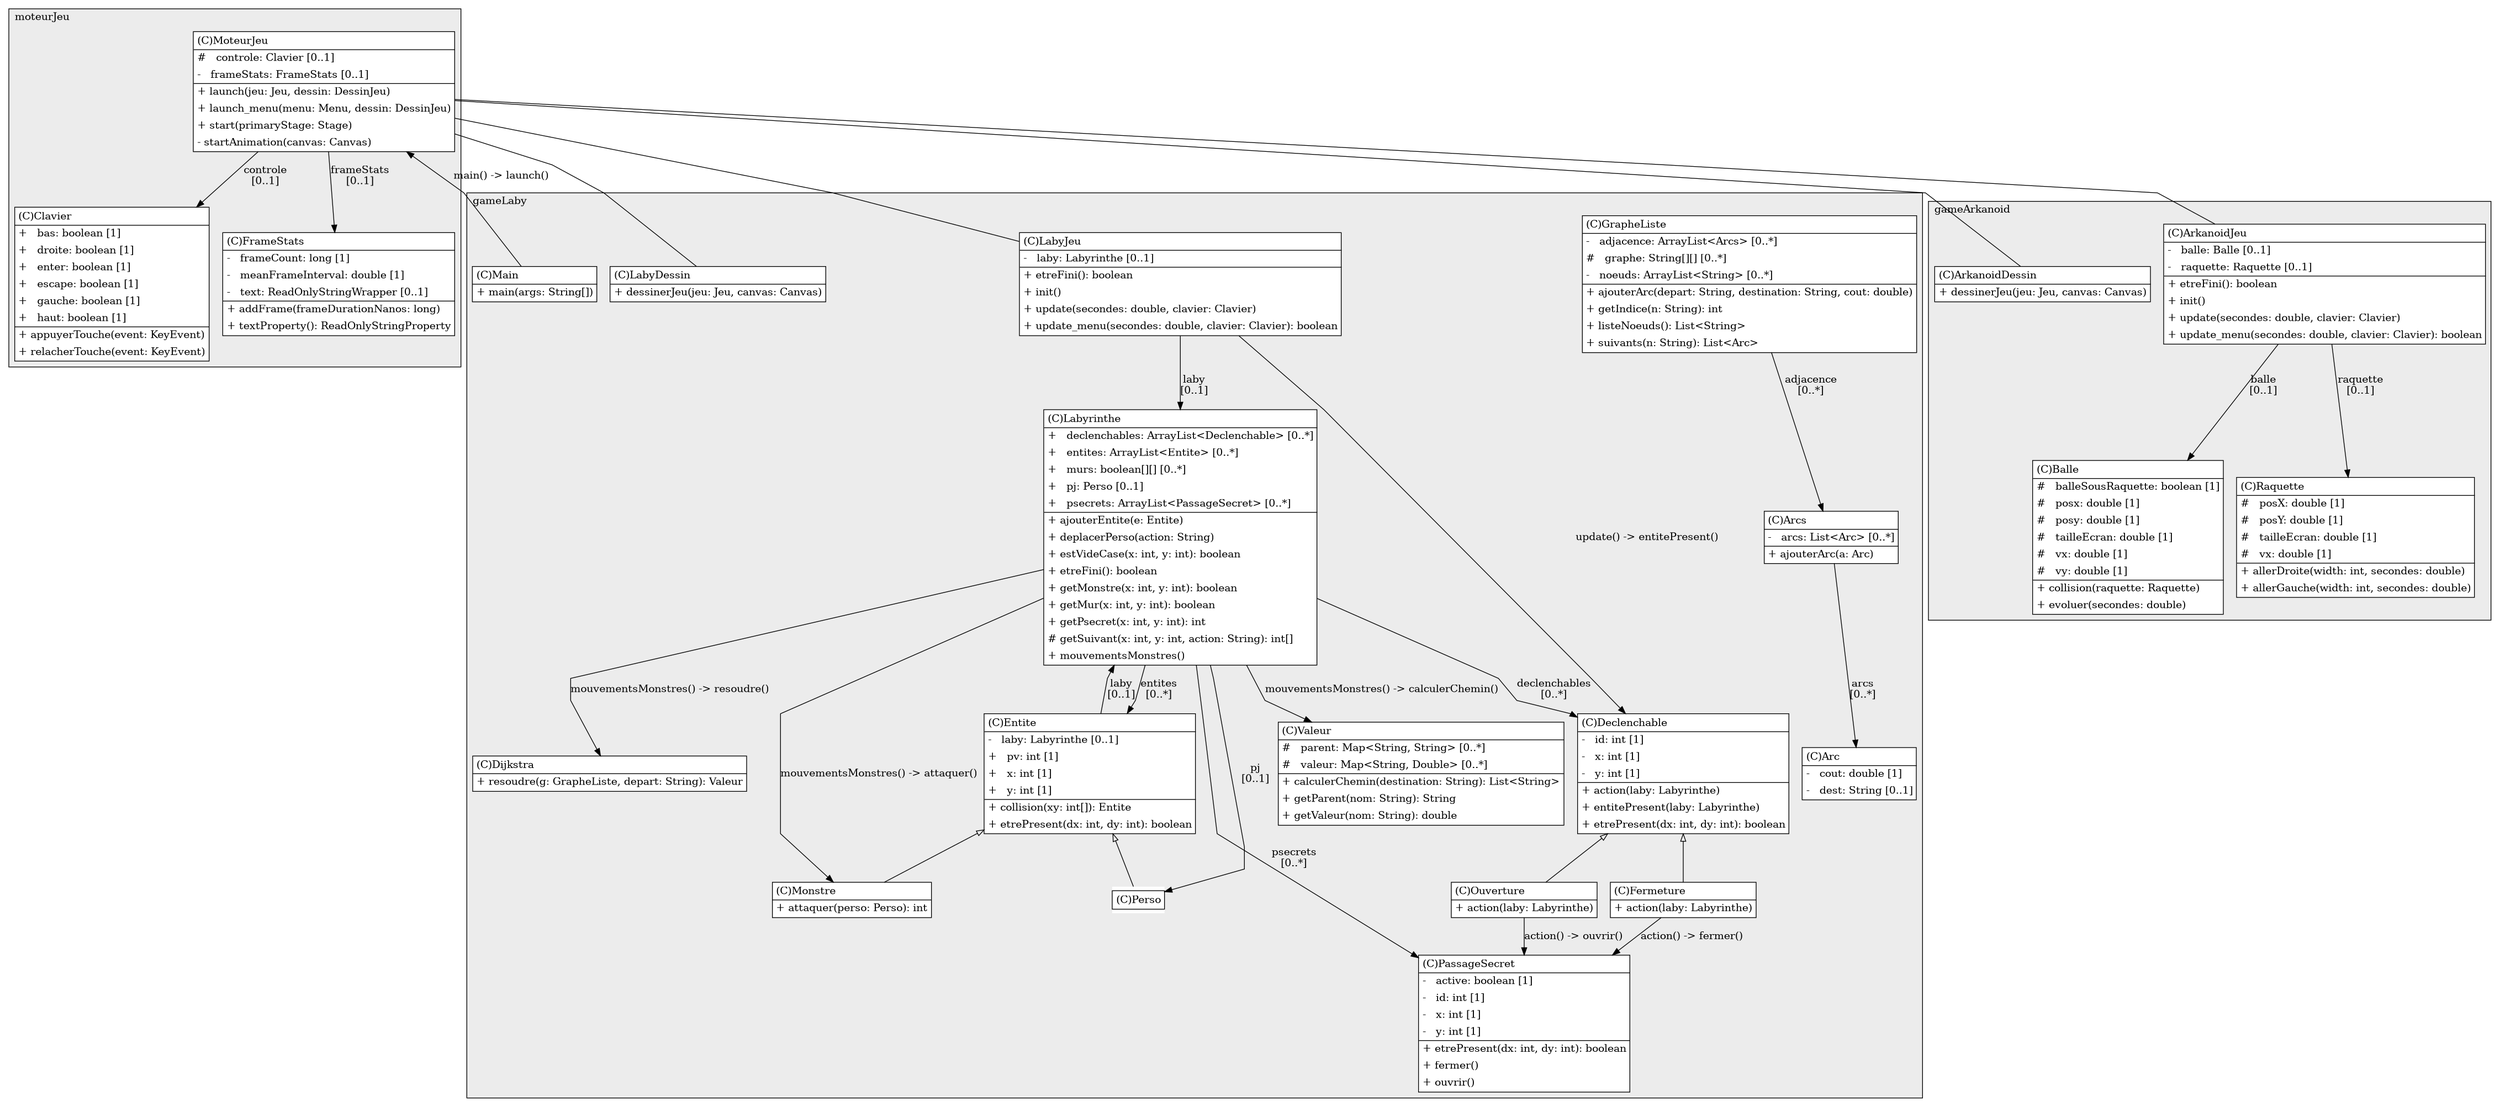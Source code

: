 @startuml

/' diagram meta data start
config=StructureConfiguration;
{
  "projectClassification": {
    "searchMode": "OpenProject", // OpenProject, AllProjects
    "includedProjects": "",
    "pathEndKeywords": "*.impl",
    "isClientPath": "",
    "isClientName": "",
    "isTestPath": "",
    "isTestName": "",
    "isMappingPath": "",
    "isMappingName": "",
    "isDataAccessPath": "",
    "isDataAccessName": "",
    "isDataStructurePath": "",
    "isDataStructureName": "",
    "isInterfaceStructuresPath": "",
    "isInterfaceStructuresName": "",
    "isEntryPointPath": "",
    "isEntryPointName": "",
    "treatFinalFieldsAsMandatory": false
  },
  "graphRestriction": {
    "classPackageExcludeFilter": "",
    "classPackageIncludeFilter": "",
    "classNameExcludeFilter": "",
    "classNameIncludeFilter": "",
    "methodNameExcludeFilter": "",
    "methodNameIncludeFilter": "",
    "removeByInheritance": "", // inheritance/annotation based filtering is done in a second step
    "removeByAnnotation": "",
    "removeByClassPackage": "", // cleanup the graph after inheritance/annotation based filtering is done
    "removeByClassName": "",
    "cutMappings": false,
    "cutEnum": true,
    "cutTests": true,
    "cutClient": true,
    "cutDataAccess": false,
    "cutInterfaceStructures": false,
    "cutDataStructures": false,
    "cutGetterAndSetter": true,
    "cutConstructors": true
  },
  "graphTraversal": {
    "forwardDepth": 6,
    "backwardDepth": 6,
    "classPackageExcludeFilter": "",
    "classPackageIncludeFilter": "",
    "classNameExcludeFilter": "",
    "classNameIncludeFilter": "",
    "methodNameExcludeFilter": "",
    "methodNameIncludeFilter": "",
    "hideMappings": false,
    "hideDataStructures": false,
    "hidePrivateMethods": true,
    "hideInterfaceCalls": true, // indirection: implementation -> interface (is hidden) -> implementation
    "onlyShowApplicationEntryPoints": false, // root node is included
    "useMethodCallsForStructureDiagram": "ForwardOnly" // ForwardOnly, BothDirections, No
  },
  "details": {
    "aggregation": "GroupByClass", // ByClass, GroupByClass, None
    "showClassGenericTypes": true,
    "showMethods": true,
    "showMethodParameterNames": true,
    "showMethodParameterTypes": true,
    "showMethodReturnType": true,
    "showPackageLevels": 2,
    "showDetailedClassStructure": true
  },
  "rootClass": "gameLaby.Main",
  "extensionCallbackMethod": "" // qualified.class.name#methodName - signature: public static String method(String)
}
diagram meta data end '/



digraph g {
    rankdir="TB"
    splines=polyline
    

'nodes 
subgraph cluster_1338367371 { 
   	label=gameArkanoid
	labeljust=l
	fillcolor="#ececec"
	style=filled
   
   ArkanoidDessin1338367371[
	label=<<TABLE BORDER="1" CELLBORDER="0" CELLPADDING="4" CELLSPACING="0">
<TR><TD ALIGN="LEFT" >(C)ArkanoidDessin</TD></TR>
<HR/>
<TR><TD ALIGN="LEFT" >+ dessinerJeu(jeu: Jeu, canvas: Canvas)</TD></TR>
</TABLE>>
	style=filled
	margin=0
	shape=plaintext
	fillcolor="#FFFFFF"
];

ArkanoidJeu1338367371[
	label=<<TABLE BORDER="1" CELLBORDER="0" CELLPADDING="4" CELLSPACING="0">
<TR><TD ALIGN="LEFT" >(C)ArkanoidJeu</TD></TR>
<HR/>
<TR><TD ALIGN="LEFT" >-   balle: Balle [0..1]</TD></TR>
<TR><TD ALIGN="LEFT" >-   raquette: Raquette [0..1]</TD></TR>
<HR/>
<TR><TD ALIGN="LEFT" >+ etreFini(): boolean</TD></TR>
<TR><TD ALIGN="LEFT" >+ init()</TD></TR>
<TR><TD ALIGN="LEFT" >+ update(secondes: double, clavier: Clavier)</TD></TR>
<TR><TD ALIGN="LEFT" >+ update_menu(secondes: double, clavier: Clavier): boolean</TD></TR>
</TABLE>>
	style=filled
	margin=0
	shape=plaintext
	fillcolor="#FFFFFF"
];

Balle1338367371[
	label=<<TABLE BORDER="1" CELLBORDER="0" CELLPADDING="4" CELLSPACING="0">
<TR><TD ALIGN="LEFT" >(C)Balle</TD></TR>
<HR/>
<TR><TD ALIGN="LEFT" >#   balleSousRaquette: boolean [1]</TD></TR>
<TR><TD ALIGN="LEFT" >#   posx: double [1]</TD></TR>
<TR><TD ALIGN="LEFT" >#   posy: double [1]</TD></TR>
<TR><TD ALIGN="LEFT" >#   tailleEcran: double [1]</TD></TR>
<TR><TD ALIGN="LEFT" >#   vx: double [1]</TD></TR>
<TR><TD ALIGN="LEFT" >#   vy: double [1]</TD></TR>
<HR/>
<TR><TD ALIGN="LEFT" >+ collision(raquette: Raquette)</TD></TR>
<TR><TD ALIGN="LEFT" >+ evoluer(secondes: double)</TD></TR>
</TABLE>>
	style=filled
	margin=0
	shape=plaintext
	fillcolor="#FFFFFF"
];

Raquette1338367371[
	label=<<TABLE BORDER="1" CELLBORDER="0" CELLPADDING="4" CELLSPACING="0">
<TR><TD ALIGN="LEFT" >(C)Raquette</TD></TR>
<HR/>
<TR><TD ALIGN="LEFT" >#   posX: double [1]</TD></TR>
<TR><TD ALIGN="LEFT" >#   posY: double [1]</TD></TR>
<TR><TD ALIGN="LEFT" >#   tailleEcran: double [1]</TD></TR>
<TR><TD ALIGN="LEFT" >#   vx: double [1]</TD></TR>
<HR/>
<TR><TD ALIGN="LEFT" >+ allerDroite(width: int, secondes: double)</TD></TR>
<TR><TD ALIGN="LEFT" >+ allerGauche(width: int, secondes: double)</TD></TR>
</TABLE>>
	style=filled
	margin=0
	shape=plaintext
	fillcolor="#FFFFFF"
];
} 

subgraph cluster_1769404514 { 
   	label=gameLaby
	labeljust=l
	fillcolor="#ececec"
	style=filled
   
   Arc1769404514[
	label=<<TABLE BORDER="1" CELLBORDER="0" CELLPADDING="4" CELLSPACING="0">
<TR><TD ALIGN="LEFT" >(C)Arc</TD></TR>
<HR/>
<TR><TD ALIGN="LEFT" >-   cout: double [1]</TD></TR>
<TR><TD ALIGN="LEFT" >-   dest: String [0..1]</TD></TR>
</TABLE>>
	style=filled
	margin=0
	shape=plaintext
	fillcolor="#FFFFFF"
];

Arcs1769404514[
	label=<<TABLE BORDER="1" CELLBORDER="0" CELLPADDING="4" CELLSPACING="0">
<TR><TD ALIGN="LEFT" >(C)Arcs</TD></TR>
<HR/>
<TR><TD ALIGN="LEFT" >-   arcs: List&lt;Arc&gt; [0..*]</TD></TR>
<HR/>
<TR><TD ALIGN="LEFT" >+ ajouterArc(a: Arc)</TD></TR>
</TABLE>>
	style=filled
	margin=0
	shape=plaintext
	fillcolor="#FFFFFF"
];

Declenchable1769404514[
	label=<<TABLE BORDER="1" CELLBORDER="0" CELLPADDING="4" CELLSPACING="0">
<TR><TD ALIGN="LEFT" >(C)Declenchable</TD></TR>
<HR/>
<TR><TD ALIGN="LEFT" >-   id: int [1]</TD></TR>
<TR><TD ALIGN="LEFT" >-   x: int [1]</TD></TR>
<TR><TD ALIGN="LEFT" >-   y: int [1]</TD></TR>
<HR/>
<TR><TD ALIGN="LEFT" >+ action(laby: Labyrinthe)</TD></TR>
<TR><TD ALIGN="LEFT" >+ entitePresent(laby: Labyrinthe)</TD></TR>
<TR><TD ALIGN="LEFT" >+ etrePresent(dx: int, dy: int): boolean</TD></TR>
</TABLE>>
	style=filled
	margin=0
	shape=plaintext
	fillcolor="#FFFFFF"
];

Dijkstra1769404514[
	label=<<TABLE BORDER="1" CELLBORDER="0" CELLPADDING="4" CELLSPACING="0">
<TR><TD ALIGN="LEFT" >(C)Dijkstra</TD></TR>
<HR/>
<TR><TD ALIGN="LEFT" >+ resoudre(g: GrapheListe, depart: String): Valeur</TD></TR>
</TABLE>>
	style=filled
	margin=0
	shape=plaintext
	fillcolor="#FFFFFF"
];

Entite1769404514[
	label=<<TABLE BORDER="1" CELLBORDER="0" CELLPADDING="4" CELLSPACING="0">
<TR><TD ALIGN="LEFT" >(C)Entite</TD></TR>
<HR/>
<TR><TD ALIGN="LEFT" >-   laby: Labyrinthe [0..1]</TD></TR>
<TR><TD ALIGN="LEFT" >+   pv: int [1]</TD></TR>
<TR><TD ALIGN="LEFT" >+   x: int [1]</TD></TR>
<TR><TD ALIGN="LEFT" >+   y: int [1]</TD></TR>
<HR/>
<TR><TD ALIGN="LEFT" >+ collision(xy: int[]): Entite</TD></TR>
<TR><TD ALIGN="LEFT" >+ etrePresent(dx: int, dy: int): boolean</TD></TR>
</TABLE>>
	style=filled
	margin=0
	shape=plaintext
	fillcolor="#FFFFFF"
];

Fermeture1769404514[
	label=<<TABLE BORDER="1" CELLBORDER="0" CELLPADDING="4" CELLSPACING="0">
<TR><TD ALIGN="LEFT" >(C)Fermeture</TD></TR>
<HR/>
<TR><TD ALIGN="LEFT" >+ action(laby: Labyrinthe)</TD></TR>
</TABLE>>
	style=filled
	margin=0
	shape=plaintext
	fillcolor="#FFFFFF"
];

GrapheListe1769404514[
	label=<<TABLE BORDER="1" CELLBORDER="0" CELLPADDING="4" CELLSPACING="0">
<TR><TD ALIGN="LEFT" >(C)GrapheListe</TD></TR>
<HR/>
<TR><TD ALIGN="LEFT" >-   adjacence: ArrayList&lt;Arcs&gt; [0..*]</TD></TR>
<TR><TD ALIGN="LEFT" >#   graphe: String[][] [0..*]</TD></TR>
<TR><TD ALIGN="LEFT" >-   noeuds: ArrayList&lt;String&gt; [0..*]</TD></TR>
<HR/>
<TR><TD ALIGN="LEFT" >+ ajouterArc(depart: String, destination: String, cout: double)</TD></TR>
<TR><TD ALIGN="LEFT" >+ getIndice(n: String): int</TD></TR>
<TR><TD ALIGN="LEFT" >+ listeNoeuds(): List&lt;String&gt;</TD></TR>
<TR><TD ALIGN="LEFT" >+ suivants(n: String): List&lt;Arc&gt;</TD></TR>
</TABLE>>
	style=filled
	margin=0
	shape=plaintext
	fillcolor="#FFFFFF"
];

LabyDessin1769404514[
	label=<<TABLE BORDER="1" CELLBORDER="0" CELLPADDING="4" CELLSPACING="0">
<TR><TD ALIGN="LEFT" >(C)LabyDessin</TD></TR>
<HR/>
<TR><TD ALIGN="LEFT" >+ dessinerJeu(jeu: Jeu, canvas: Canvas)</TD></TR>
</TABLE>>
	style=filled
	margin=0
	shape=plaintext
	fillcolor="#FFFFFF"
];

LabyJeu1769404514[
	label=<<TABLE BORDER="1" CELLBORDER="0" CELLPADDING="4" CELLSPACING="0">
<TR><TD ALIGN="LEFT" >(C)LabyJeu</TD></TR>
<HR/>
<TR><TD ALIGN="LEFT" >-   laby: Labyrinthe [0..1]</TD></TR>
<HR/>
<TR><TD ALIGN="LEFT" >+ etreFini(): boolean</TD></TR>
<TR><TD ALIGN="LEFT" >+ init()</TD></TR>
<TR><TD ALIGN="LEFT" >+ update(secondes: double, clavier: Clavier)</TD></TR>
<TR><TD ALIGN="LEFT" >+ update_menu(secondes: double, clavier: Clavier): boolean</TD></TR>
</TABLE>>
	style=filled
	margin=0
	shape=plaintext
	fillcolor="#FFFFFF"
];

Labyrinthe1769404514[
	label=<<TABLE BORDER="1" CELLBORDER="0" CELLPADDING="4" CELLSPACING="0">
<TR><TD ALIGN="LEFT" >(C)Labyrinthe</TD></TR>
<HR/>
<TR><TD ALIGN="LEFT" >+   declenchables: ArrayList&lt;Declenchable&gt; [0..*]</TD></TR>
<TR><TD ALIGN="LEFT" >+   entites: ArrayList&lt;Entite&gt; [0..*]</TD></TR>
<TR><TD ALIGN="LEFT" >+   murs: boolean[][] [0..*]</TD></TR>
<TR><TD ALIGN="LEFT" >+   pj: Perso [0..1]</TD></TR>
<TR><TD ALIGN="LEFT" >+   psecrets: ArrayList&lt;PassageSecret&gt; [0..*]</TD></TR>
<HR/>
<TR><TD ALIGN="LEFT" >+ ajouterEntite(e: Entite)</TD></TR>
<TR><TD ALIGN="LEFT" >+ deplacerPerso(action: String)</TD></TR>
<TR><TD ALIGN="LEFT" >+ estVideCase(x: int, y: int): boolean</TD></TR>
<TR><TD ALIGN="LEFT" >+ etreFini(): boolean</TD></TR>
<TR><TD ALIGN="LEFT" >+ getMonstre(x: int, y: int): boolean</TD></TR>
<TR><TD ALIGN="LEFT" >+ getMur(x: int, y: int): boolean</TD></TR>
<TR><TD ALIGN="LEFT" >+ getPsecret(x: int, y: int): int</TD></TR>
<TR><TD ALIGN="LEFT" ># getSuivant(x: int, y: int, action: String): int[]</TD></TR>
<TR><TD ALIGN="LEFT" >+ mouvementsMonstres()</TD></TR>
</TABLE>>
	style=filled
	margin=0
	shape=plaintext
	fillcolor="#FFFFFF"
];

Main1769404514[
	label=<<TABLE BORDER="1" CELLBORDER="0" CELLPADDING="4" CELLSPACING="0">
<TR><TD ALIGN="LEFT" >(C)Main</TD></TR>
<HR/>
<TR><TD ALIGN="LEFT" >+ main(args: String[])</TD></TR>
</TABLE>>
	style=filled
	margin=0
	shape=plaintext
	fillcolor="#FFFFFF"
];

Monstre1769404514[
	label=<<TABLE BORDER="1" CELLBORDER="0" CELLPADDING="4" CELLSPACING="0">
<TR><TD ALIGN="LEFT" >(C)Monstre</TD></TR>
<HR/>
<TR><TD ALIGN="LEFT" >+ attaquer(perso: Perso): int</TD></TR>
</TABLE>>
	style=filled
	margin=0
	shape=plaintext
	fillcolor="#FFFFFF"
];

Ouverture1769404514[
	label=<<TABLE BORDER="1" CELLBORDER="0" CELLPADDING="4" CELLSPACING="0">
<TR><TD ALIGN="LEFT" >(C)Ouverture</TD></TR>
<HR/>
<TR><TD ALIGN="LEFT" >+ action(laby: Labyrinthe)</TD></TR>
</TABLE>>
	style=filled
	margin=0
	shape=plaintext
	fillcolor="#FFFFFF"
];

PassageSecret1769404514[
	label=<<TABLE BORDER="1" CELLBORDER="0" CELLPADDING="4" CELLSPACING="0">
<TR><TD ALIGN="LEFT" >(C)PassageSecret</TD></TR>
<HR/>
<TR><TD ALIGN="LEFT" >-   active: boolean [1]</TD></TR>
<TR><TD ALIGN="LEFT" >-   id: int [1]</TD></TR>
<TR><TD ALIGN="LEFT" >-   x: int [1]</TD></TR>
<TR><TD ALIGN="LEFT" >-   y: int [1]</TD></TR>
<HR/>
<TR><TD ALIGN="LEFT" >+ etrePresent(dx: int, dy: int): boolean</TD></TR>
<TR><TD ALIGN="LEFT" >+ fermer()</TD></TR>
<TR><TD ALIGN="LEFT" >+ ouvrir()</TD></TR>
</TABLE>>
	style=filled
	margin=0
	shape=plaintext
	fillcolor="#FFFFFF"
];

Perso1769404514[
	label=<<TABLE BORDER="1" CELLBORDER="0" CELLPADDING="4" CELLSPACING="0">
<TR><TD ALIGN="LEFT" >(C)Perso</TD></TR>
</TABLE>>
	style=filled
	margin=0
	shape=plaintext
	fillcolor="#FFFFFF"
];

Valeur1769404514[
	label=<<TABLE BORDER="1" CELLBORDER="0" CELLPADDING="4" CELLSPACING="0">
<TR><TD ALIGN="LEFT" >(C)Valeur</TD></TR>
<HR/>
<TR><TD ALIGN="LEFT" >#   parent: Map&lt;String, String&gt; [0..*]</TD></TR>
<TR><TD ALIGN="LEFT" >#   valeur: Map&lt;String, Double&gt; [0..*]</TD></TR>
<HR/>
<TR><TD ALIGN="LEFT" >+ calculerChemin(destination: String): List&lt;String&gt;</TD></TR>
<TR><TD ALIGN="LEFT" >+ getParent(nom: String): String</TD></TR>
<TR><TD ALIGN="LEFT" >+ getValeur(nom: String): double</TD></TR>
</TABLE>>
	style=filled
	margin=0
	shape=plaintext
	fillcolor="#FFFFFF"
];
} 

subgraph cluster_686310646 { 
   	label=moteurJeu
	labeljust=l
	fillcolor="#ececec"
	style=filled
   
   Clavier686310646[
	label=<<TABLE BORDER="1" CELLBORDER="0" CELLPADDING="4" CELLSPACING="0">
<TR><TD ALIGN="LEFT" >(C)Clavier</TD></TR>
<HR/>
<TR><TD ALIGN="LEFT" >+   bas: boolean [1]</TD></TR>
<TR><TD ALIGN="LEFT" >+   droite: boolean [1]</TD></TR>
<TR><TD ALIGN="LEFT" >+   enter: boolean [1]</TD></TR>
<TR><TD ALIGN="LEFT" >+   escape: boolean [1]</TD></TR>
<TR><TD ALIGN="LEFT" >+   gauche: boolean [1]</TD></TR>
<TR><TD ALIGN="LEFT" >+   haut: boolean [1]</TD></TR>
<HR/>
<TR><TD ALIGN="LEFT" >+ appuyerTouche(event: KeyEvent)</TD></TR>
<TR><TD ALIGN="LEFT" >+ relacherTouche(event: KeyEvent)</TD></TR>
</TABLE>>
	style=filled
	margin=0
	shape=plaintext
	fillcolor="#FFFFFF"
];

FrameStats686310646[
	label=<<TABLE BORDER="1" CELLBORDER="0" CELLPADDING="4" CELLSPACING="0">
<TR><TD ALIGN="LEFT" >(C)FrameStats</TD></TR>
<HR/>
<TR><TD ALIGN="LEFT" >-   frameCount: long [1]</TD></TR>
<TR><TD ALIGN="LEFT" >-   meanFrameInterval: double [1]</TD></TR>
<TR><TD ALIGN="LEFT" >-   text: ReadOnlyStringWrapper [0..1]</TD></TR>
<HR/>
<TR><TD ALIGN="LEFT" >+ addFrame(frameDurationNanos: long)</TD></TR>
<TR><TD ALIGN="LEFT" >+ textProperty(): ReadOnlyStringProperty</TD></TR>
</TABLE>>
	style=filled
	margin=0
	shape=plaintext
	fillcolor="#FFFFFF"
];

MoteurJeu686310646[
	label=<<TABLE BORDER="1" CELLBORDER="0" CELLPADDING="4" CELLSPACING="0">
<TR><TD ALIGN="LEFT" >(C)MoteurJeu</TD></TR>
<HR/>
<TR><TD ALIGN="LEFT" >#   controle: Clavier [0..1]</TD></TR>
<TR><TD ALIGN="LEFT" >-   frameStats: FrameStats [0..1]</TD></TR>
<HR/>
<TR><TD ALIGN="LEFT" >+ launch(jeu: Jeu, dessin: DessinJeu)</TD></TR>
<TR><TD ALIGN="LEFT" >+ launch_menu(menu: Menu, dessin: DessinJeu)</TD></TR>
<TR><TD ALIGN="LEFT" >+ start(primaryStage: Stage)</TD></TR>
<TR><TD ALIGN="LEFT" >- startAnimation(canvas: Canvas)</TD></TR>
</TABLE>>
	style=filled
	margin=0
	shape=plaintext
	fillcolor="#FFFFFF"
];
} 

'edges    
Arcs1769404514 -> Arc1769404514[label="arcs
[0..*]"];
ArkanoidJeu1338367371 -> Balle1338367371[label="balle
[0..1]"];
ArkanoidJeu1338367371 -> Raquette1338367371[label="raquette
[0..1]"];
Declenchable1769404514 -> Fermeture1769404514[arrowhead=none, arrowtail=empty, dir=both];
Declenchable1769404514 -> Ouverture1769404514[arrowhead=none, arrowtail=empty, dir=both];
Entite1769404514 -> Labyrinthe1769404514[label="laby
[0..1]"];
Entite1769404514 -> Monstre1769404514[arrowhead=none, arrowtail=empty, dir=both];
Entite1769404514 -> Perso1769404514[arrowhead=none, arrowtail=empty, dir=both];
Fermeture1769404514 -> PassageSecret1769404514[label="action() -> fermer()"];
GrapheListe1769404514 -> Arcs1769404514[label="adjacence
[0..*]"];
LabyJeu1769404514 -> Declenchable1769404514[label="update() -> entitePresent()"];
LabyJeu1769404514 -> Labyrinthe1769404514[label="laby
[0..1]"];
Labyrinthe1769404514 -> Declenchable1769404514[label="declenchables
[0..*]"];
Labyrinthe1769404514 -> Dijkstra1769404514[label="mouvementsMonstres() -> resoudre()"];
Labyrinthe1769404514 -> Entite1769404514[label="entites
[0..*]"];
Labyrinthe1769404514 -> Monstre1769404514[label="mouvementsMonstres() -> attaquer()"];
Labyrinthe1769404514 -> PassageSecret1769404514[label="psecrets
[0..*]"];
Labyrinthe1769404514 -> Perso1769404514[label="pj
[0..1]"];
Labyrinthe1769404514 -> Valeur1769404514[label="mouvementsMonstres() -> calculerChemin()"];
Main1769404514 -> MoteurJeu686310646[label="main() -> launch()"];
MoteurJeu686310646 -> ArkanoidDessin1338367371[arrowhead=none];
MoteurJeu686310646 -> ArkanoidJeu1338367371[arrowhead=none];
MoteurJeu686310646 -> Clavier686310646[label="controle
[0..1]"];
MoteurJeu686310646 -> FrameStats686310646[label="frameStats
[0..1]"];
MoteurJeu686310646 -> LabyDessin1769404514[arrowhead=none];
MoteurJeu686310646 -> LabyJeu1769404514[arrowhead=none];
Ouverture1769404514 -> PassageSecret1769404514[label="action() -> ouvrir()"];
    
}
@enduml